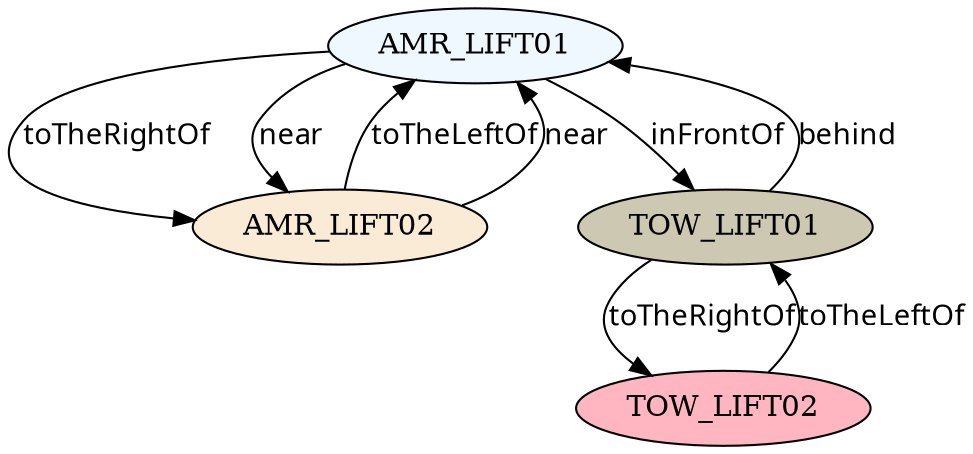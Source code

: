 // The Scene Graph
digraph {
	node [fillcolor=aliceblue style=filled]
	0 [label=AMR_LIFT01]
	node [fillcolor=antiquewhite style=filled]
	1 [label=AMR_LIFT02]
	node [fillcolor=cornsilk3 style=filled]
	2 [label=TOW_LIFT01]
	node [fillcolor=lightpink style=filled]
	3 [label=TOW_LIFT02]
	edge [color=black fontname=Sans style=filled]
	0 -> 1 [label=toTheRightOf]
	0 -> 1 [label=near]
	0 -> 2 [label=inFrontOf]
	1 -> 0 [label=toTheLeftOf]
	1 -> 0 [label=near]
	2 -> 0 [label=behind]
	2 -> 3 [label=toTheRightOf]
	3 -> 2 [label=toTheLeftOf]
}
